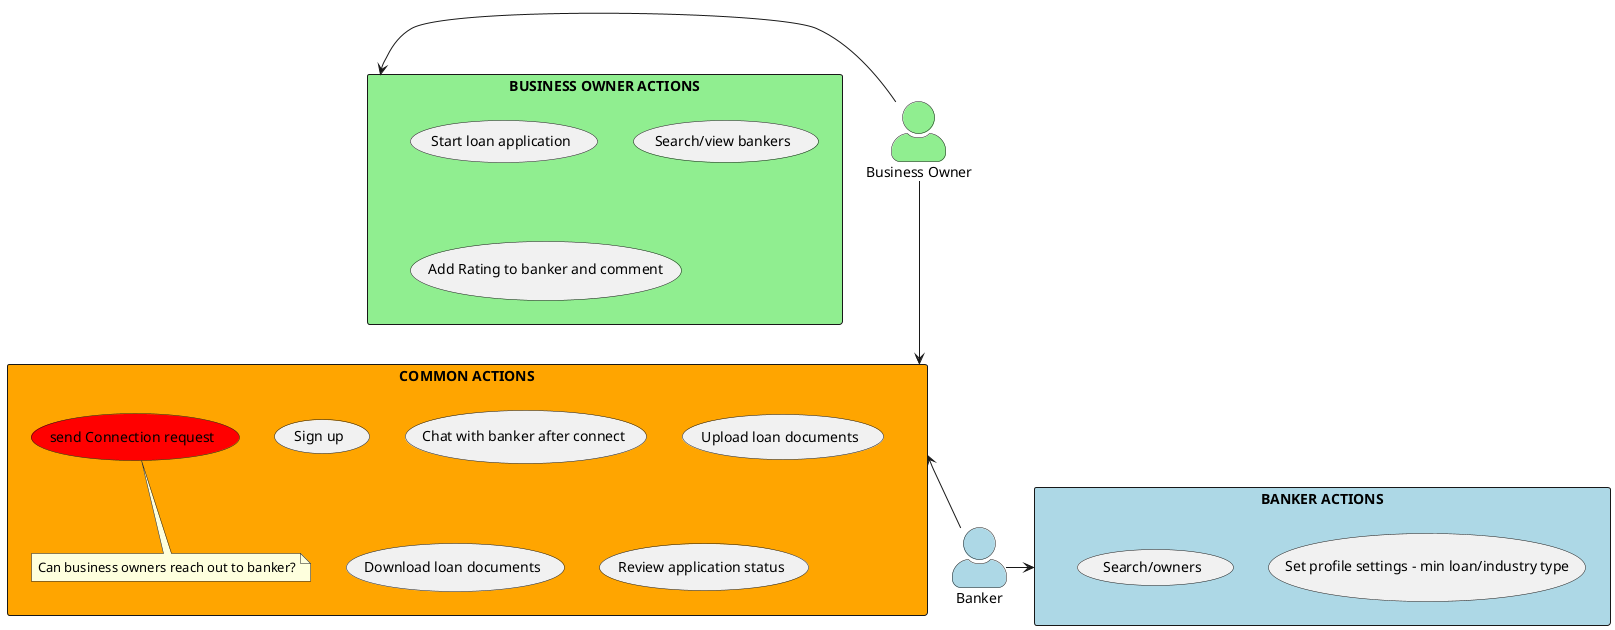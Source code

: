 @startuml
/'Color scheme'/
skinparam actorStyle awesome

/' Actors '/
:Business Owner: as owner #LightGreen
:Banker: as banker #LightBlue

/'Use cases'/

rectangle "COMMON ACTIONS" as ca #orange{
    usecase (Sign up) as signup
    usecase (Chat with banker after connect) as chat
    usecase (send Connection request) as connect #red
    usecase (Upload loan documents) as uld
    usecase (Download loan documents) as dld
    usecase (Review application status) as ras

    note  "Can business owners reach out to banker?" as n1
    connect .. n1
}
/'Packages'/

rectangle "BUSINESS OWNER ACTIONS" as boa #LightGreen{
    (Start loan application)
    (Search/view bankers)
    (Add Rating to banker and comment)

}

rectangle "BANKER ACTIONS"  as ba #LightBlue{
    (Set profile settings - min loan/industry type)
    (Search/owners)

}

/'Connections'/

owner -left--> boa
owner -down--> ca

banker -up-> ca
banker -left-> ba
@enduml